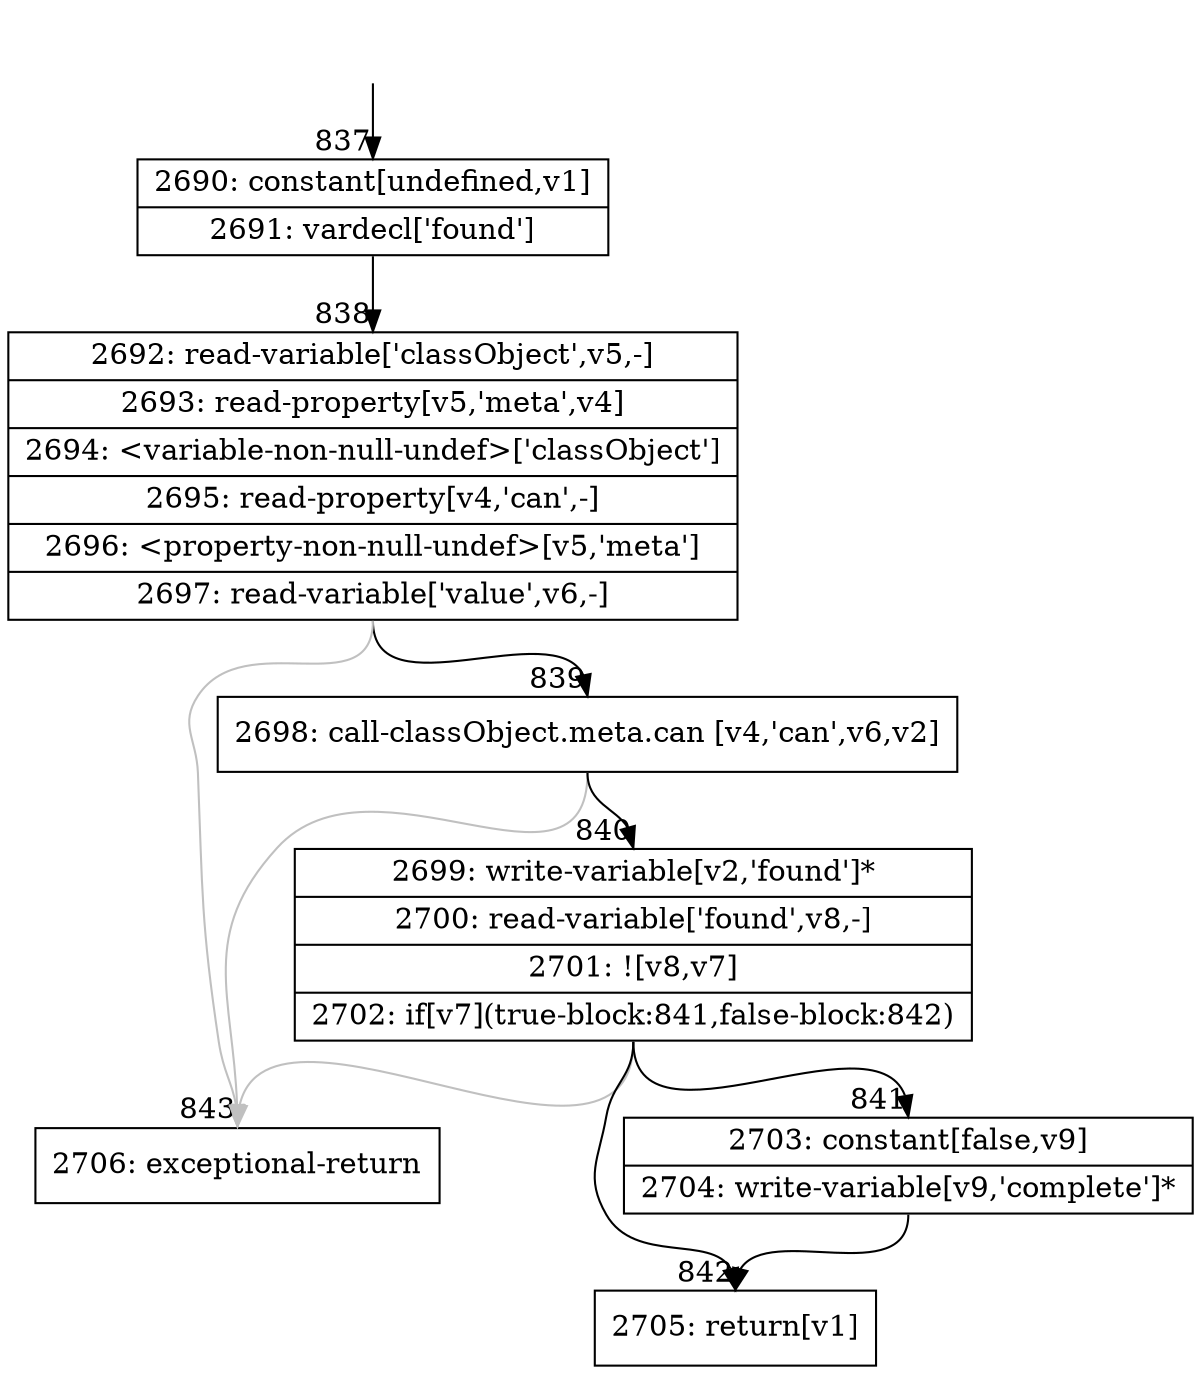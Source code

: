 digraph {
rankdir="TD"
BB_entry94[shape=none,label=""];
BB_entry94 -> BB837 [tailport=s, headport=n, headlabel="    837"]
BB837 [shape=record label="{2690: constant[undefined,v1]|2691: vardecl['found']}" ] 
BB837 -> BB838 [tailport=s, headport=n, headlabel="      838"]
BB838 [shape=record label="{2692: read-variable['classObject',v5,-]|2693: read-property[v5,'meta',v4]|2694: \<variable-non-null-undef\>['classObject']|2695: read-property[v4,'can',-]|2696: \<property-non-null-undef\>[v5,'meta']|2697: read-variable['value',v6,-]}" ] 
BB838 -> BB839 [tailport=s, headport=n, headlabel="      839"]
BB838 -> BB843 [tailport=s, headport=n, color=gray, headlabel="      843"]
BB839 [shape=record label="{2698: call-classObject.meta.can [v4,'can',v6,v2]}" ] 
BB839 -> BB840 [tailport=s, headport=n, headlabel="      840"]
BB839 -> BB843 [tailport=s, headport=n, color=gray]
BB840 [shape=record label="{2699: write-variable[v2,'found']*|2700: read-variable['found',v8,-]|2701: ![v8,v7]|2702: if[v7](true-block:841,false-block:842)}" ] 
BB840 -> BB841 [tailport=s, headport=n, headlabel="      841"]
BB840 -> BB842 [tailport=s, headport=n, headlabel="      842"]
BB840 -> BB843 [tailport=s, headport=n, color=gray]
BB841 [shape=record label="{2703: constant[false,v9]|2704: write-variable[v9,'complete']*}" ] 
BB841 -> BB842 [tailport=s, headport=n]
BB842 [shape=record label="{2705: return[v1]}" ] 
BB843 [shape=record label="{2706: exceptional-return}" ] 
//#$~ 913
}
